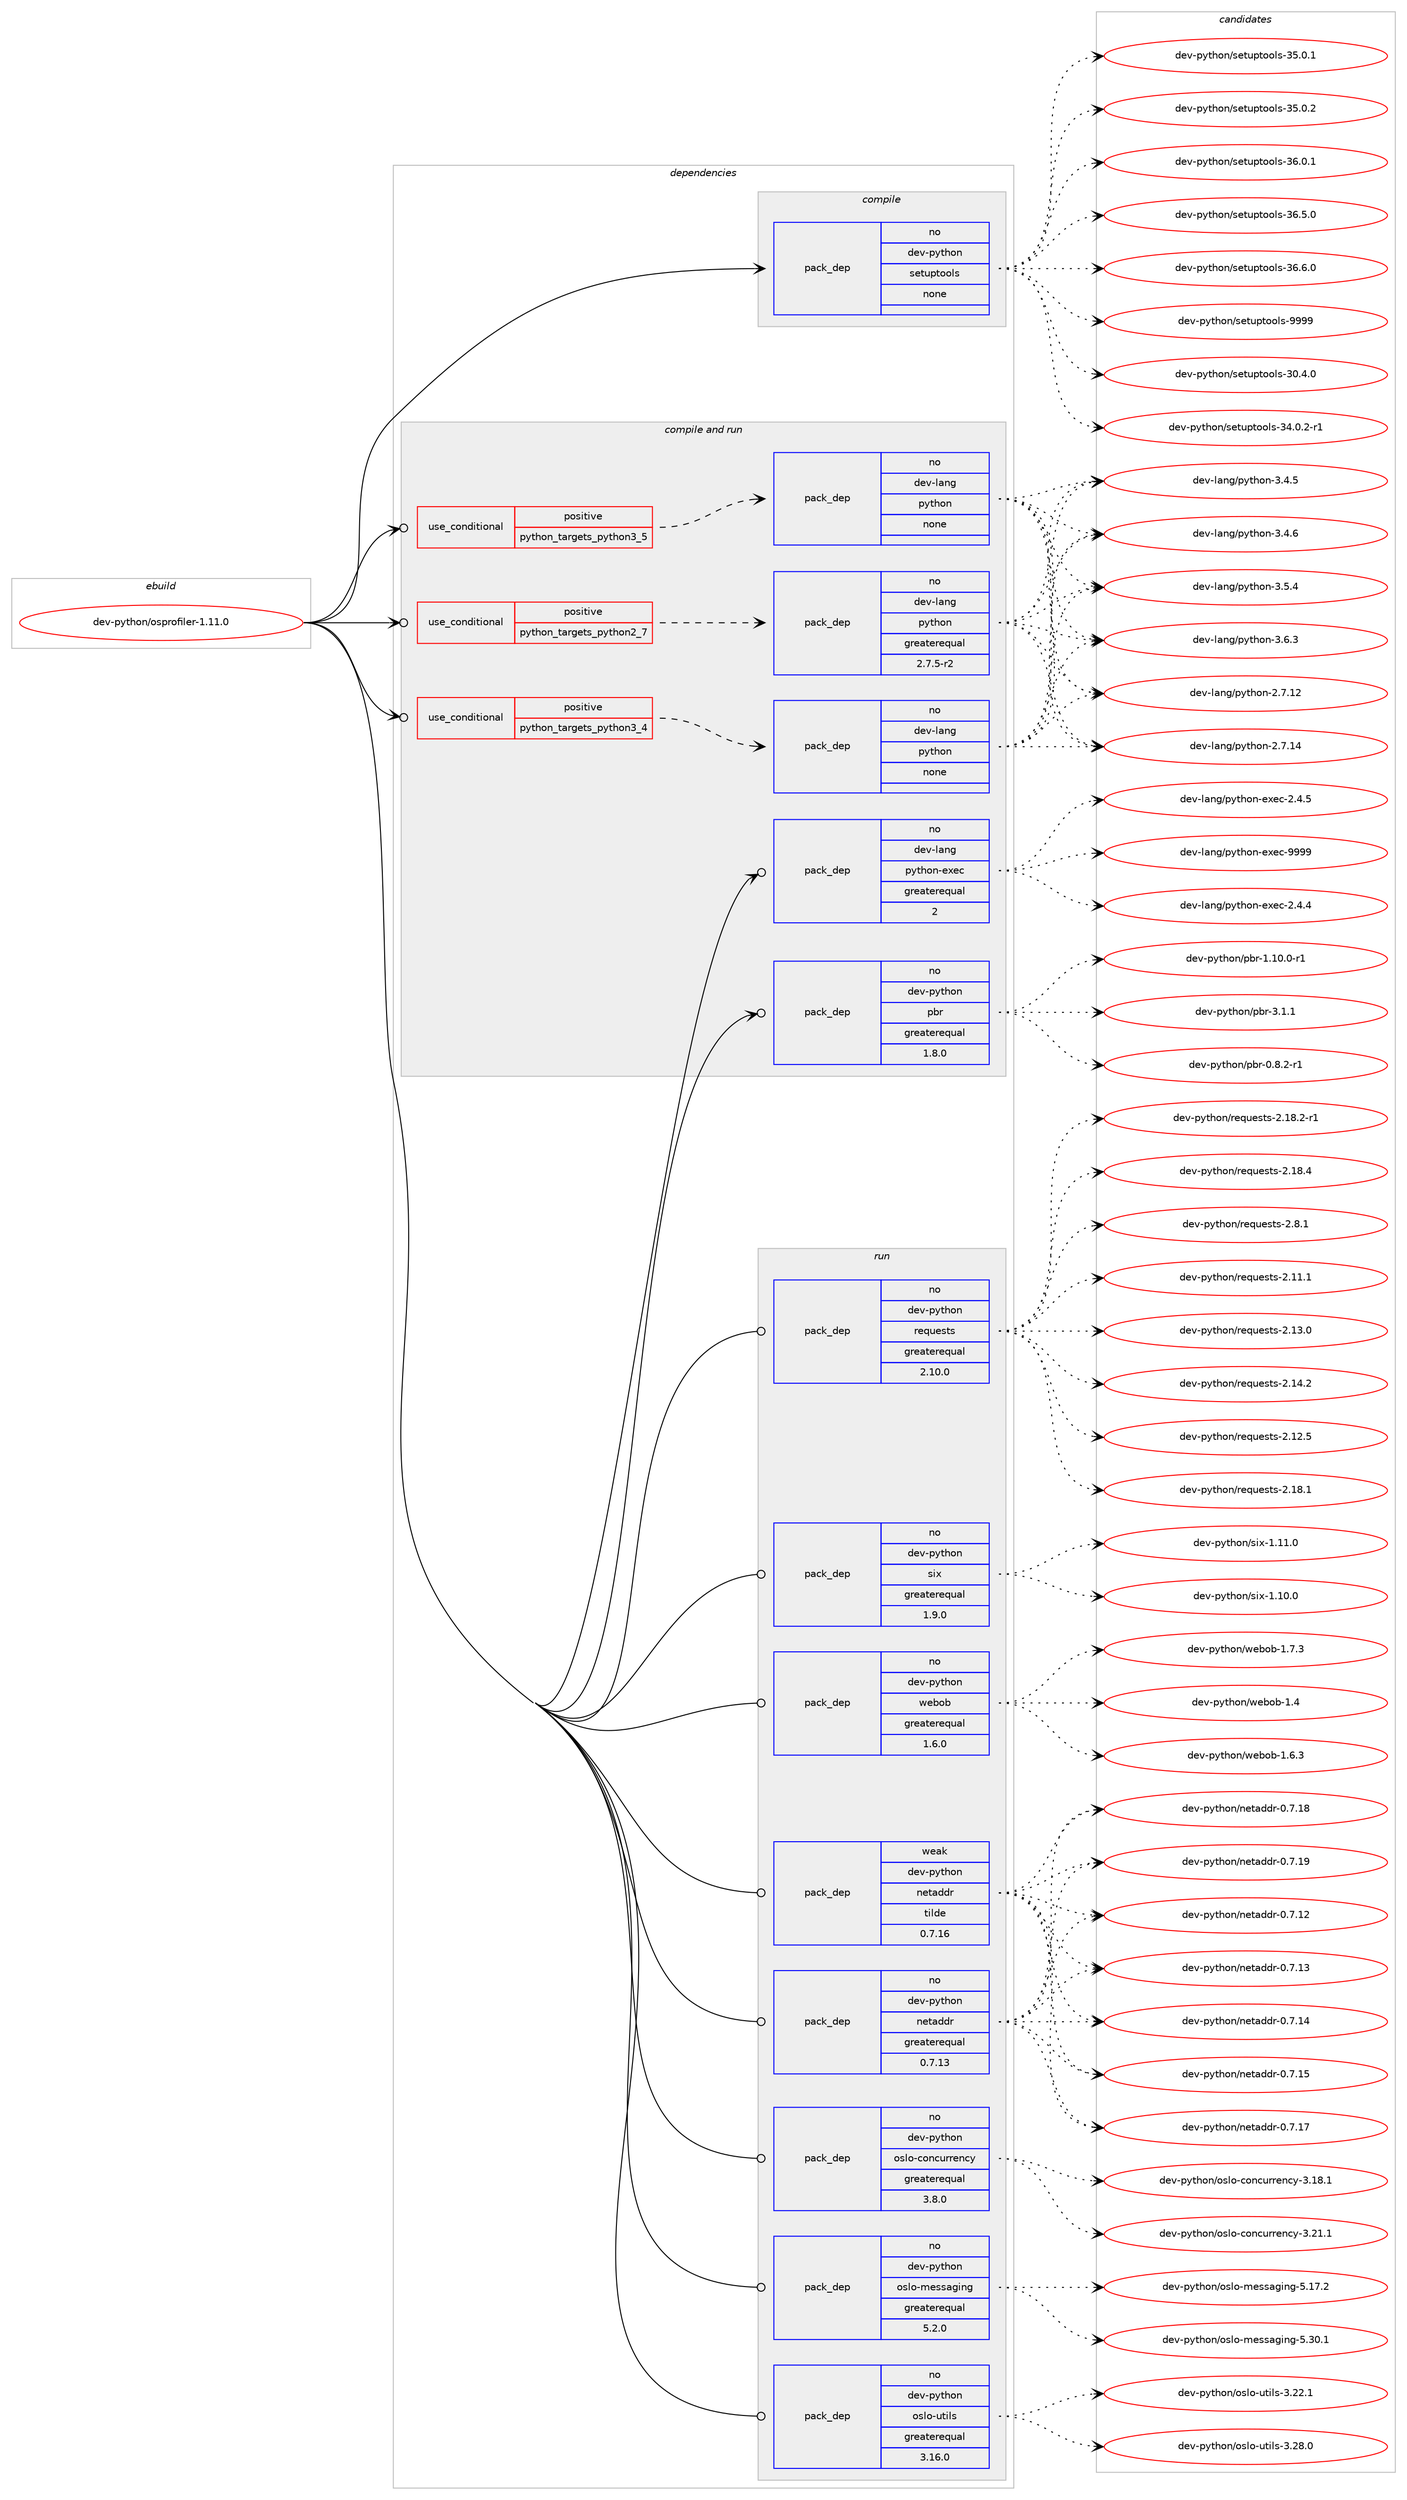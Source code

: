 digraph prolog {

# *************
# Graph options
# *************

newrank=true;
concentrate=true;
compound=true;
graph [rankdir=LR,fontname=Helvetica,fontsize=10,ranksep=1.5];#, ranksep=2.5, nodesep=0.2];
edge  [arrowhead=vee];
node  [fontname=Helvetica,fontsize=10];

# **********
# The ebuild
# **********

subgraph cluster_leftcol {
color=gray;
rank=same;
label=<<i>ebuild</i>>;
id [label="dev-python/osprofiler-1.11.0", color=red, width=4, href="../dev-python/osprofiler-1.11.0.svg"];
}

# ****************
# The dependencies
# ****************

subgraph cluster_midcol {
color=gray;
label=<<i>dependencies</i>>;
subgraph cluster_compile {
fillcolor="#eeeeee";
style=filled;
label=<<i>compile</i>>;
subgraph pack130657 {
dependency171307 [label=<<TABLE BORDER="0" CELLBORDER="1" CELLSPACING="0" CELLPADDING="4" WIDTH="220"><TR><TD ROWSPAN="6" CELLPADDING="30">pack_dep</TD></TR><TR><TD WIDTH="110">no</TD></TR><TR><TD>dev-python</TD></TR><TR><TD>setuptools</TD></TR><TR><TD>none</TD></TR><TR><TD></TD></TR></TABLE>>, shape=none, color=blue];
}
id:e -> dependency171307:w [weight=20,style="solid",arrowhead="vee"];
}
subgraph cluster_compileandrun {
fillcolor="#eeeeee";
style=filled;
label=<<i>compile and run</i>>;
subgraph cond36787 {
dependency171308 [label=<<TABLE BORDER="0" CELLBORDER="1" CELLSPACING="0" CELLPADDING="4"><TR><TD ROWSPAN="3" CELLPADDING="10">use_conditional</TD></TR><TR><TD>positive</TD></TR><TR><TD>python_targets_python2_7</TD></TR></TABLE>>, shape=none, color=red];
subgraph pack130658 {
dependency171309 [label=<<TABLE BORDER="0" CELLBORDER="1" CELLSPACING="0" CELLPADDING="4" WIDTH="220"><TR><TD ROWSPAN="6" CELLPADDING="30">pack_dep</TD></TR><TR><TD WIDTH="110">no</TD></TR><TR><TD>dev-lang</TD></TR><TR><TD>python</TD></TR><TR><TD>greaterequal</TD></TR><TR><TD>2.7.5-r2</TD></TR></TABLE>>, shape=none, color=blue];
}
dependency171308:e -> dependency171309:w [weight=20,style="dashed",arrowhead="vee"];
}
id:e -> dependency171308:w [weight=20,style="solid",arrowhead="odotvee"];
subgraph cond36788 {
dependency171310 [label=<<TABLE BORDER="0" CELLBORDER="1" CELLSPACING="0" CELLPADDING="4"><TR><TD ROWSPAN="3" CELLPADDING="10">use_conditional</TD></TR><TR><TD>positive</TD></TR><TR><TD>python_targets_python3_4</TD></TR></TABLE>>, shape=none, color=red];
subgraph pack130659 {
dependency171311 [label=<<TABLE BORDER="0" CELLBORDER="1" CELLSPACING="0" CELLPADDING="4" WIDTH="220"><TR><TD ROWSPAN="6" CELLPADDING="30">pack_dep</TD></TR><TR><TD WIDTH="110">no</TD></TR><TR><TD>dev-lang</TD></TR><TR><TD>python</TD></TR><TR><TD>none</TD></TR><TR><TD></TD></TR></TABLE>>, shape=none, color=blue];
}
dependency171310:e -> dependency171311:w [weight=20,style="dashed",arrowhead="vee"];
}
id:e -> dependency171310:w [weight=20,style="solid",arrowhead="odotvee"];
subgraph cond36789 {
dependency171312 [label=<<TABLE BORDER="0" CELLBORDER="1" CELLSPACING="0" CELLPADDING="4"><TR><TD ROWSPAN="3" CELLPADDING="10">use_conditional</TD></TR><TR><TD>positive</TD></TR><TR><TD>python_targets_python3_5</TD></TR></TABLE>>, shape=none, color=red];
subgraph pack130660 {
dependency171313 [label=<<TABLE BORDER="0" CELLBORDER="1" CELLSPACING="0" CELLPADDING="4" WIDTH="220"><TR><TD ROWSPAN="6" CELLPADDING="30">pack_dep</TD></TR><TR><TD WIDTH="110">no</TD></TR><TR><TD>dev-lang</TD></TR><TR><TD>python</TD></TR><TR><TD>none</TD></TR><TR><TD></TD></TR></TABLE>>, shape=none, color=blue];
}
dependency171312:e -> dependency171313:w [weight=20,style="dashed",arrowhead="vee"];
}
id:e -> dependency171312:w [weight=20,style="solid",arrowhead="odotvee"];
subgraph pack130661 {
dependency171314 [label=<<TABLE BORDER="0" CELLBORDER="1" CELLSPACING="0" CELLPADDING="4" WIDTH="220"><TR><TD ROWSPAN="6" CELLPADDING="30">pack_dep</TD></TR><TR><TD WIDTH="110">no</TD></TR><TR><TD>dev-lang</TD></TR><TR><TD>python-exec</TD></TR><TR><TD>greaterequal</TD></TR><TR><TD>2</TD></TR></TABLE>>, shape=none, color=blue];
}
id:e -> dependency171314:w [weight=20,style="solid",arrowhead="odotvee"];
subgraph pack130662 {
dependency171315 [label=<<TABLE BORDER="0" CELLBORDER="1" CELLSPACING="0" CELLPADDING="4" WIDTH="220"><TR><TD ROWSPAN="6" CELLPADDING="30">pack_dep</TD></TR><TR><TD WIDTH="110">no</TD></TR><TR><TD>dev-python</TD></TR><TR><TD>pbr</TD></TR><TR><TD>greaterequal</TD></TR><TR><TD>1.8.0</TD></TR></TABLE>>, shape=none, color=blue];
}
id:e -> dependency171315:w [weight=20,style="solid",arrowhead="odotvee"];
}
subgraph cluster_run {
fillcolor="#eeeeee";
style=filled;
label=<<i>run</i>>;
subgraph pack130663 {
dependency171316 [label=<<TABLE BORDER="0" CELLBORDER="1" CELLSPACING="0" CELLPADDING="4" WIDTH="220"><TR><TD ROWSPAN="6" CELLPADDING="30">pack_dep</TD></TR><TR><TD WIDTH="110">no</TD></TR><TR><TD>dev-python</TD></TR><TR><TD>netaddr</TD></TR><TR><TD>greaterequal</TD></TR><TR><TD>0.7.13</TD></TR></TABLE>>, shape=none, color=blue];
}
id:e -> dependency171316:w [weight=20,style="solid",arrowhead="odot"];
subgraph pack130664 {
dependency171317 [label=<<TABLE BORDER="0" CELLBORDER="1" CELLSPACING="0" CELLPADDING="4" WIDTH="220"><TR><TD ROWSPAN="6" CELLPADDING="30">pack_dep</TD></TR><TR><TD WIDTH="110">no</TD></TR><TR><TD>dev-python</TD></TR><TR><TD>oslo-concurrency</TD></TR><TR><TD>greaterequal</TD></TR><TR><TD>3.8.0</TD></TR></TABLE>>, shape=none, color=blue];
}
id:e -> dependency171317:w [weight=20,style="solid",arrowhead="odot"];
subgraph pack130665 {
dependency171318 [label=<<TABLE BORDER="0" CELLBORDER="1" CELLSPACING="0" CELLPADDING="4" WIDTH="220"><TR><TD ROWSPAN="6" CELLPADDING="30">pack_dep</TD></TR><TR><TD WIDTH="110">no</TD></TR><TR><TD>dev-python</TD></TR><TR><TD>oslo-messaging</TD></TR><TR><TD>greaterequal</TD></TR><TR><TD>5.2.0</TD></TR></TABLE>>, shape=none, color=blue];
}
id:e -> dependency171318:w [weight=20,style="solid",arrowhead="odot"];
subgraph pack130666 {
dependency171319 [label=<<TABLE BORDER="0" CELLBORDER="1" CELLSPACING="0" CELLPADDING="4" WIDTH="220"><TR><TD ROWSPAN="6" CELLPADDING="30">pack_dep</TD></TR><TR><TD WIDTH="110">no</TD></TR><TR><TD>dev-python</TD></TR><TR><TD>oslo-utils</TD></TR><TR><TD>greaterequal</TD></TR><TR><TD>3.16.0</TD></TR></TABLE>>, shape=none, color=blue];
}
id:e -> dependency171319:w [weight=20,style="solid",arrowhead="odot"];
subgraph pack130667 {
dependency171320 [label=<<TABLE BORDER="0" CELLBORDER="1" CELLSPACING="0" CELLPADDING="4" WIDTH="220"><TR><TD ROWSPAN="6" CELLPADDING="30">pack_dep</TD></TR><TR><TD WIDTH="110">no</TD></TR><TR><TD>dev-python</TD></TR><TR><TD>requests</TD></TR><TR><TD>greaterequal</TD></TR><TR><TD>2.10.0</TD></TR></TABLE>>, shape=none, color=blue];
}
id:e -> dependency171320:w [weight=20,style="solid",arrowhead="odot"];
subgraph pack130668 {
dependency171321 [label=<<TABLE BORDER="0" CELLBORDER="1" CELLSPACING="0" CELLPADDING="4" WIDTH="220"><TR><TD ROWSPAN="6" CELLPADDING="30">pack_dep</TD></TR><TR><TD WIDTH="110">no</TD></TR><TR><TD>dev-python</TD></TR><TR><TD>six</TD></TR><TR><TD>greaterequal</TD></TR><TR><TD>1.9.0</TD></TR></TABLE>>, shape=none, color=blue];
}
id:e -> dependency171321:w [weight=20,style="solid",arrowhead="odot"];
subgraph pack130669 {
dependency171322 [label=<<TABLE BORDER="0" CELLBORDER="1" CELLSPACING="0" CELLPADDING="4" WIDTH="220"><TR><TD ROWSPAN="6" CELLPADDING="30">pack_dep</TD></TR><TR><TD WIDTH="110">no</TD></TR><TR><TD>dev-python</TD></TR><TR><TD>webob</TD></TR><TR><TD>greaterequal</TD></TR><TR><TD>1.6.0</TD></TR></TABLE>>, shape=none, color=blue];
}
id:e -> dependency171322:w [weight=20,style="solid",arrowhead="odot"];
subgraph pack130670 {
dependency171323 [label=<<TABLE BORDER="0" CELLBORDER="1" CELLSPACING="0" CELLPADDING="4" WIDTH="220"><TR><TD ROWSPAN="6" CELLPADDING="30">pack_dep</TD></TR><TR><TD WIDTH="110">weak</TD></TR><TR><TD>dev-python</TD></TR><TR><TD>netaddr</TD></TR><TR><TD>tilde</TD></TR><TR><TD>0.7.16</TD></TR></TABLE>>, shape=none, color=blue];
}
id:e -> dependency171323:w [weight=20,style="solid",arrowhead="odot"];
}
}

# **************
# The candidates
# **************

subgraph cluster_choices {
rank=same;
color=gray;
label=<<i>candidates</i>>;

subgraph choice130657 {
color=black;
nodesep=1;
choice100101118451121211161041111104711510111611711211611111110811545514846524648 [label="dev-python/setuptools-30.4.0", color=red, width=4,href="../dev-python/setuptools-30.4.0.svg"];
choice1001011184511212111610411111047115101116117112116111111108115455152464846504511449 [label="dev-python/setuptools-34.0.2-r1", color=red, width=4,href="../dev-python/setuptools-34.0.2-r1.svg"];
choice100101118451121211161041111104711510111611711211611111110811545515346484649 [label="dev-python/setuptools-35.0.1", color=red, width=4,href="../dev-python/setuptools-35.0.1.svg"];
choice100101118451121211161041111104711510111611711211611111110811545515346484650 [label="dev-python/setuptools-35.0.2", color=red, width=4,href="../dev-python/setuptools-35.0.2.svg"];
choice100101118451121211161041111104711510111611711211611111110811545515446484649 [label="dev-python/setuptools-36.0.1", color=red, width=4,href="../dev-python/setuptools-36.0.1.svg"];
choice100101118451121211161041111104711510111611711211611111110811545515446534648 [label="dev-python/setuptools-36.5.0", color=red, width=4,href="../dev-python/setuptools-36.5.0.svg"];
choice100101118451121211161041111104711510111611711211611111110811545515446544648 [label="dev-python/setuptools-36.6.0", color=red, width=4,href="../dev-python/setuptools-36.6.0.svg"];
choice10010111845112121116104111110471151011161171121161111111081154557575757 [label="dev-python/setuptools-9999", color=red, width=4,href="../dev-python/setuptools-9999.svg"];
dependency171307:e -> choice100101118451121211161041111104711510111611711211611111110811545514846524648:w [style=dotted,weight="100"];
dependency171307:e -> choice1001011184511212111610411111047115101116117112116111111108115455152464846504511449:w [style=dotted,weight="100"];
dependency171307:e -> choice100101118451121211161041111104711510111611711211611111110811545515346484649:w [style=dotted,weight="100"];
dependency171307:e -> choice100101118451121211161041111104711510111611711211611111110811545515346484650:w [style=dotted,weight="100"];
dependency171307:e -> choice100101118451121211161041111104711510111611711211611111110811545515446484649:w [style=dotted,weight="100"];
dependency171307:e -> choice100101118451121211161041111104711510111611711211611111110811545515446534648:w [style=dotted,weight="100"];
dependency171307:e -> choice100101118451121211161041111104711510111611711211611111110811545515446544648:w [style=dotted,weight="100"];
dependency171307:e -> choice10010111845112121116104111110471151011161171121161111111081154557575757:w [style=dotted,weight="100"];
}
subgraph choice130658 {
color=black;
nodesep=1;
choice10010111845108971101034711212111610411111045504655464950 [label="dev-lang/python-2.7.12", color=red, width=4,href="../dev-lang/python-2.7.12.svg"];
choice10010111845108971101034711212111610411111045504655464952 [label="dev-lang/python-2.7.14", color=red, width=4,href="../dev-lang/python-2.7.14.svg"];
choice100101118451089711010347112121116104111110455146524653 [label="dev-lang/python-3.4.5", color=red, width=4,href="../dev-lang/python-3.4.5.svg"];
choice100101118451089711010347112121116104111110455146524654 [label="dev-lang/python-3.4.6", color=red, width=4,href="../dev-lang/python-3.4.6.svg"];
choice100101118451089711010347112121116104111110455146534652 [label="dev-lang/python-3.5.4", color=red, width=4,href="../dev-lang/python-3.5.4.svg"];
choice100101118451089711010347112121116104111110455146544651 [label="dev-lang/python-3.6.3", color=red, width=4,href="../dev-lang/python-3.6.3.svg"];
dependency171309:e -> choice10010111845108971101034711212111610411111045504655464950:w [style=dotted,weight="100"];
dependency171309:e -> choice10010111845108971101034711212111610411111045504655464952:w [style=dotted,weight="100"];
dependency171309:e -> choice100101118451089711010347112121116104111110455146524653:w [style=dotted,weight="100"];
dependency171309:e -> choice100101118451089711010347112121116104111110455146524654:w [style=dotted,weight="100"];
dependency171309:e -> choice100101118451089711010347112121116104111110455146534652:w [style=dotted,weight="100"];
dependency171309:e -> choice100101118451089711010347112121116104111110455146544651:w [style=dotted,weight="100"];
}
subgraph choice130659 {
color=black;
nodesep=1;
choice10010111845108971101034711212111610411111045504655464950 [label="dev-lang/python-2.7.12", color=red, width=4,href="../dev-lang/python-2.7.12.svg"];
choice10010111845108971101034711212111610411111045504655464952 [label="dev-lang/python-2.7.14", color=red, width=4,href="../dev-lang/python-2.7.14.svg"];
choice100101118451089711010347112121116104111110455146524653 [label="dev-lang/python-3.4.5", color=red, width=4,href="../dev-lang/python-3.4.5.svg"];
choice100101118451089711010347112121116104111110455146524654 [label="dev-lang/python-3.4.6", color=red, width=4,href="../dev-lang/python-3.4.6.svg"];
choice100101118451089711010347112121116104111110455146534652 [label="dev-lang/python-3.5.4", color=red, width=4,href="../dev-lang/python-3.5.4.svg"];
choice100101118451089711010347112121116104111110455146544651 [label="dev-lang/python-3.6.3", color=red, width=4,href="../dev-lang/python-3.6.3.svg"];
dependency171311:e -> choice10010111845108971101034711212111610411111045504655464950:w [style=dotted,weight="100"];
dependency171311:e -> choice10010111845108971101034711212111610411111045504655464952:w [style=dotted,weight="100"];
dependency171311:e -> choice100101118451089711010347112121116104111110455146524653:w [style=dotted,weight="100"];
dependency171311:e -> choice100101118451089711010347112121116104111110455146524654:w [style=dotted,weight="100"];
dependency171311:e -> choice100101118451089711010347112121116104111110455146534652:w [style=dotted,weight="100"];
dependency171311:e -> choice100101118451089711010347112121116104111110455146544651:w [style=dotted,weight="100"];
}
subgraph choice130660 {
color=black;
nodesep=1;
choice10010111845108971101034711212111610411111045504655464950 [label="dev-lang/python-2.7.12", color=red, width=4,href="../dev-lang/python-2.7.12.svg"];
choice10010111845108971101034711212111610411111045504655464952 [label="dev-lang/python-2.7.14", color=red, width=4,href="../dev-lang/python-2.7.14.svg"];
choice100101118451089711010347112121116104111110455146524653 [label="dev-lang/python-3.4.5", color=red, width=4,href="../dev-lang/python-3.4.5.svg"];
choice100101118451089711010347112121116104111110455146524654 [label="dev-lang/python-3.4.6", color=red, width=4,href="../dev-lang/python-3.4.6.svg"];
choice100101118451089711010347112121116104111110455146534652 [label="dev-lang/python-3.5.4", color=red, width=4,href="../dev-lang/python-3.5.4.svg"];
choice100101118451089711010347112121116104111110455146544651 [label="dev-lang/python-3.6.3", color=red, width=4,href="../dev-lang/python-3.6.3.svg"];
dependency171313:e -> choice10010111845108971101034711212111610411111045504655464950:w [style=dotted,weight="100"];
dependency171313:e -> choice10010111845108971101034711212111610411111045504655464952:w [style=dotted,weight="100"];
dependency171313:e -> choice100101118451089711010347112121116104111110455146524653:w [style=dotted,weight="100"];
dependency171313:e -> choice100101118451089711010347112121116104111110455146524654:w [style=dotted,weight="100"];
dependency171313:e -> choice100101118451089711010347112121116104111110455146534652:w [style=dotted,weight="100"];
dependency171313:e -> choice100101118451089711010347112121116104111110455146544651:w [style=dotted,weight="100"];
}
subgraph choice130661 {
color=black;
nodesep=1;
choice1001011184510897110103471121211161041111104510112010199455046524652 [label="dev-lang/python-exec-2.4.4", color=red, width=4,href="../dev-lang/python-exec-2.4.4.svg"];
choice1001011184510897110103471121211161041111104510112010199455046524653 [label="dev-lang/python-exec-2.4.5", color=red, width=4,href="../dev-lang/python-exec-2.4.5.svg"];
choice10010111845108971101034711212111610411111045101120101994557575757 [label="dev-lang/python-exec-9999", color=red, width=4,href="../dev-lang/python-exec-9999.svg"];
dependency171314:e -> choice1001011184510897110103471121211161041111104510112010199455046524652:w [style=dotted,weight="100"];
dependency171314:e -> choice1001011184510897110103471121211161041111104510112010199455046524653:w [style=dotted,weight="100"];
dependency171314:e -> choice10010111845108971101034711212111610411111045101120101994557575757:w [style=dotted,weight="100"];
}
subgraph choice130662 {
color=black;
nodesep=1;
choice1001011184511212111610411111047112981144548465646504511449 [label="dev-python/pbr-0.8.2-r1", color=red, width=4,href="../dev-python/pbr-0.8.2-r1.svg"];
choice100101118451121211161041111104711298114454946494846484511449 [label="dev-python/pbr-1.10.0-r1", color=red, width=4,href="../dev-python/pbr-1.10.0-r1.svg"];
choice100101118451121211161041111104711298114455146494649 [label="dev-python/pbr-3.1.1", color=red, width=4,href="../dev-python/pbr-3.1.1.svg"];
dependency171315:e -> choice1001011184511212111610411111047112981144548465646504511449:w [style=dotted,weight="100"];
dependency171315:e -> choice100101118451121211161041111104711298114454946494846484511449:w [style=dotted,weight="100"];
dependency171315:e -> choice100101118451121211161041111104711298114455146494649:w [style=dotted,weight="100"];
}
subgraph choice130663 {
color=black;
nodesep=1;
choice10010111845112121116104111110471101011169710010011445484655464950 [label="dev-python/netaddr-0.7.12", color=red, width=4,href="../dev-python/netaddr-0.7.12.svg"];
choice10010111845112121116104111110471101011169710010011445484655464951 [label="dev-python/netaddr-0.7.13", color=red, width=4,href="../dev-python/netaddr-0.7.13.svg"];
choice10010111845112121116104111110471101011169710010011445484655464952 [label="dev-python/netaddr-0.7.14", color=red, width=4,href="../dev-python/netaddr-0.7.14.svg"];
choice10010111845112121116104111110471101011169710010011445484655464953 [label="dev-python/netaddr-0.7.15", color=red, width=4,href="../dev-python/netaddr-0.7.15.svg"];
choice10010111845112121116104111110471101011169710010011445484655464955 [label="dev-python/netaddr-0.7.17", color=red, width=4,href="../dev-python/netaddr-0.7.17.svg"];
choice10010111845112121116104111110471101011169710010011445484655464956 [label="dev-python/netaddr-0.7.18", color=red, width=4,href="../dev-python/netaddr-0.7.18.svg"];
choice10010111845112121116104111110471101011169710010011445484655464957 [label="dev-python/netaddr-0.7.19", color=red, width=4,href="../dev-python/netaddr-0.7.19.svg"];
dependency171316:e -> choice10010111845112121116104111110471101011169710010011445484655464950:w [style=dotted,weight="100"];
dependency171316:e -> choice10010111845112121116104111110471101011169710010011445484655464951:w [style=dotted,weight="100"];
dependency171316:e -> choice10010111845112121116104111110471101011169710010011445484655464952:w [style=dotted,weight="100"];
dependency171316:e -> choice10010111845112121116104111110471101011169710010011445484655464953:w [style=dotted,weight="100"];
dependency171316:e -> choice10010111845112121116104111110471101011169710010011445484655464955:w [style=dotted,weight="100"];
dependency171316:e -> choice10010111845112121116104111110471101011169710010011445484655464956:w [style=dotted,weight="100"];
dependency171316:e -> choice10010111845112121116104111110471101011169710010011445484655464957:w [style=dotted,weight="100"];
}
subgraph choice130664 {
color=black;
nodesep=1;
choice10010111845112121116104111110471111151081114599111110991171141141011109912145514649564649 [label="dev-python/oslo-concurrency-3.18.1", color=red, width=4,href="../dev-python/oslo-concurrency-3.18.1.svg"];
choice10010111845112121116104111110471111151081114599111110991171141141011109912145514650494649 [label="dev-python/oslo-concurrency-3.21.1", color=red, width=4,href="../dev-python/oslo-concurrency-3.21.1.svg"];
dependency171317:e -> choice10010111845112121116104111110471111151081114599111110991171141141011109912145514649564649:w [style=dotted,weight="100"];
dependency171317:e -> choice10010111845112121116104111110471111151081114599111110991171141141011109912145514650494649:w [style=dotted,weight="100"];
}
subgraph choice130665 {
color=black;
nodesep=1;
choice1001011184511212111610411111047111115108111451091011151159710310511010345534649554650 [label="dev-python/oslo-messaging-5.17.2", color=red, width=4,href="../dev-python/oslo-messaging-5.17.2.svg"];
choice1001011184511212111610411111047111115108111451091011151159710310511010345534651484649 [label="dev-python/oslo-messaging-5.30.1", color=red, width=4,href="../dev-python/oslo-messaging-5.30.1.svg"];
dependency171318:e -> choice1001011184511212111610411111047111115108111451091011151159710310511010345534649554650:w [style=dotted,weight="100"];
dependency171318:e -> choice1001011184511212111610411111047111115108111451091011151159710310511010345534651484649:w [style=dotted,weight="100"];
}
subgraph choice130666 {
color=black;
nodesep=1;
choice10010111845112121116104111110471111151081114511711610510811545514650504649 [label="dev-python/oslo-utils-3.22.1", color=red, width=4,href="../dev-python/oslo-utils-3.22.1.svg"];
choice10010111845112121116104111110471111151081114511711610510811545514650564648 [label="dev-python/oslo-utils-3.28.0", color=red, width=4,href="../dev-python/oslo-utils-3.28.0.svg"];
dependency171319:e -> choice10010111845112121116104111110471111151081114511711610510811545514650504649:w [style=dotted,weight="100"];
dependency171319:e -> choice10010111845112121116104111110471111151081114511711610510811545514650564648:w [style=dotted,weight="100"];
}
subgraph choice130667 {
color=black;
nodesep=1;
choice100101118451121211161041111104711410111311710111511611545504649494649 [label="dev-python/requests-2.11.1", color=red, width=4,href="../dev-python/requests-2.11.1.svg"];
choice100101118451121211161041111104711410111311710111511611545504649504653 [label="dev-python/requests-2.12.5", color=red, width=4,href="../dev-python/requests-2.12.5.svg"];
choice100101118451121211161041111104711410111311710111511611545504649514648 [label="dev-python/requests-2.13.0", color=red, width=4,href="../dev-python/requests-2.13.0.svg"];
choice100101118451121211161041111104711410111311710111511611545504649524650 [label="dev-python/requests-2.14.2", color=red, width=4,href="../dev-python/requests-2.14.2.svg"];
choice100101118451121211161041111104711410111311710111511611545504649564649 [label="dev-python/requests-2.18.1", color=red, width=4,href="../dev-python/requests-2.18.1.svg"];
choice1001011184511212111610411111047114101113117101115116115455046495646504511449 [label="dev-python/requests-2.18.2-r1", color=red, width=4,href="../dev-python/requests-2.18.2-r1.svg"];
choice100101118451121211161041111104711410111311710111511611545504649564652 [label="dev-python/requests-2.18.4", color=red, width=4,href="../dev-python/requests-2.18.4.svg"];
choice1001011184511212111610411111047114101113117101115116115455046564649 [label="dev-python/requests-2.8.1", color=red, width=4,href="../dev-python/requests-2.8.1.svg"];
dependency171320:e -> choice100101118451121211161041111104711410111311710111511611545504649494649:w [style=dotted,weight="100"];
dependency171320:e -> choice100101118451121211161041111104711410111311710111511611545504649504653:w [style=dotted,weight="100"];
dependency171320:e -> choice100101118451121211161041111104711410111311710111511611545504649514648:w [style=dotted,weight="100"];
dependency171320:e -> choice100101118451121211161041111104711410111311710111511611545504649524650:w [style=dotted,weight="100"];
dependency171320:e -> choice100101118451121211161041111104711410111311710111511611545504649564649:w [style=dotted,weight="100"];
dependency171320:e -> choice1001011184511212111610411111047114101113117101115116115455046495646504511449:w [style=dotted,weight="100"];
dependency171320:e -> choice100101118451121211161041111104711410111311710111511611545504649564652:w [style=dotted,weight="100"];
dependency171320:e -> choice1001011184511212111610411111047114101113117101115116115455046564649:w [style=dotted,weight="100"];
}
subgraph choice130668 {
color=black;
nodesep=1;
choice100101118451121211161041111104711510512045494649484648 [label="dev-python/six-1.10.0", color=red, width=4,href="../dev-python/six-1.10.0.svg"];
choice100101118451121211161041111104711510512045494649494648 [label="dev-python/six-1.11.0", color=red, width=4,href="../dev-python/six-1.11.0.svg"];
dependency171321:e -> choice100101118451121211161041111104711510512045494649484648:w [style=dotted,weight="100"];
dependency171321:e -> choice100101118451121211161041111104711510512045494649494648:w [style=dotted,weight="100"];
}
subgraph choice130669 {
color=black;
nodesep=1;
choice1001011184511212111610411111047119101981119845494652 [label="dev-python/webob-1.4", color=red, width=4,href="../dev-python/webob-1.4.svg"];
choice10010111845112121116104111110471191019811198454946544651 [label="dev-python/webob-1.6.3", color=red, width=4,href="../dev-python/webob-1.6.3.svg"];
choice10010111845112121116104111110471191019811198454946554651 [label="dev-python/webob-1.7.3", color=red, width=4,href="../dev-python/webob-1.7.3.svg"];
dependency171322:e -> choice1001011184511212111610411111047119101981119845494652:w [style=dotted,weight="100"];
dependency171322:e -> choice10010111845112121116104111110471191019811198454946544651:w [style=dotted,weight="100"];
dependency171322:e -> choice10010111845112121116104111110471191019811198454946554651:w [style=dotted,weight="100"];
}
subgraph choice130670 {
color=black;
nodesep=1;
choice10010111845112121116104111110471101011169710010011445484655464950 [label="dev-python/netaddr-0.7.12", color=red, width=4,href="../dev-python/netaddr-0.7.12.svg"];
choice10010111845112121116104111110471101011169710010011445484655464951 [label="dev-python/netaddr-0.7.13", color=red, width=4,href="../dev-python/netaddr-0.7.13.svg"];
choice10010111845112121116104111110471101011169710010011445484655464952 [label="dev-python/netaddr-0.7.14", color=red, width=4,href="../dev-python/netaddr-0.7.14.svg"];
choice10010111845112121116104111110471101011169710010011445484655464953 [label="dev-python/netaddr-0.7.15", color=red, width=4,href="../dev-python/netaddr-0.7.15.svg"];
choice10010111845112121116104111110471101011169710010011445484655464955 [label="dev-python/netaddr-0.7.17", color=red, width=4,href="../dev-python/netaddr-0.7.17.svg"];
choice10010111845112121116104111110471101011169710010011445484655464956 [label="dev-python/netaddr-0.7.18", color=red, width=4,href="../dev-python/netaddr-0.7.18.svg"];
choice10010111845112121116104111110471101011169710010011445484655464957 [label="dev-python/netaddr-0.7.19", color=red, width=4,href="../dev-python/netaddr-0.7.19.svg"];
dependency171323:e -> choice10010111845112121116104111110471101011169710010011445484655464950:w [style=dotted,weight="100"];
dependency171323:e -> choice10010111845112121116104111110471101011169710010011445484655464951:w [style=dotted,weight="100"];
dependency171323:e -> choice10010111845112121116104111110471101011169710010011445484655464952:w [style=dotted,weight="100"];
dependency171323:e -> choice10010111845112121116104111110471101011169710010011445484655464953:w [style=dotted,weight="100"];
dependency171323:e -> choice10010111845112121116104111110471101011169710010011445484655464955:w [style=dotted,weight="100"];
dependency171323:e -> choice10010111845112121116104111110471101011169710010011445484655464956:w [style=dotted,weight="100"];
dependency171323:e -> choice10010111845112121116104111110471101011169710010011445484655464957:w [style=dotted,weight="100"];
}
}

}
